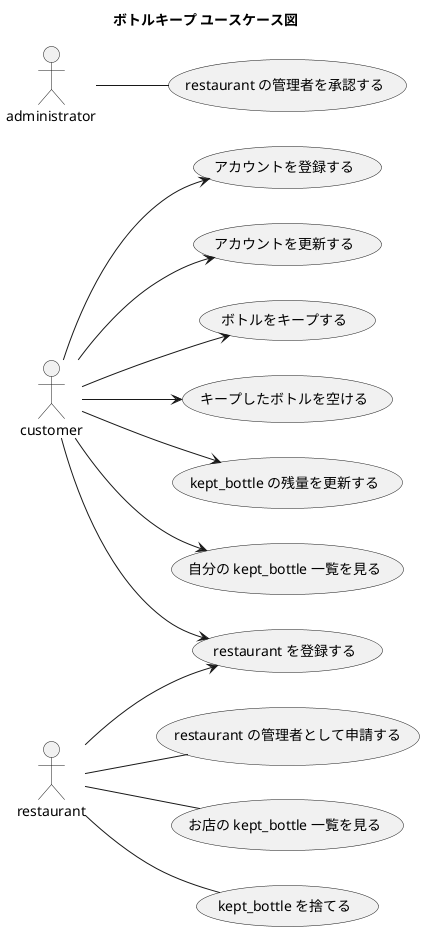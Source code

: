 @startuml

title ボトルキープ ユースケース図

left to right direction

actor customer
actor restaurant
actor administrator

usecase (restaurant を登録する) as register_restaurant

customer --> (アカウントを登録する)
customer --> (アカウントを更新する)
customer --> (ボトルをキープする)
customer --> (キープしたボトルを空ける)
customer --> (kept_bottle の残量を更新する)
customer --> (自分の kept_bottle 一覧を見る)
customer --> register_restaurant
restaurant -- (restaurant の管理者として申請する)
restaurant -- (お店の kept_bottle 一覧を見る)
restaurant -- (kept_bottle を捨てる)
restaurant --> register_restaurant
administrator -- (restaurant の管理者を承認する)

@enduml